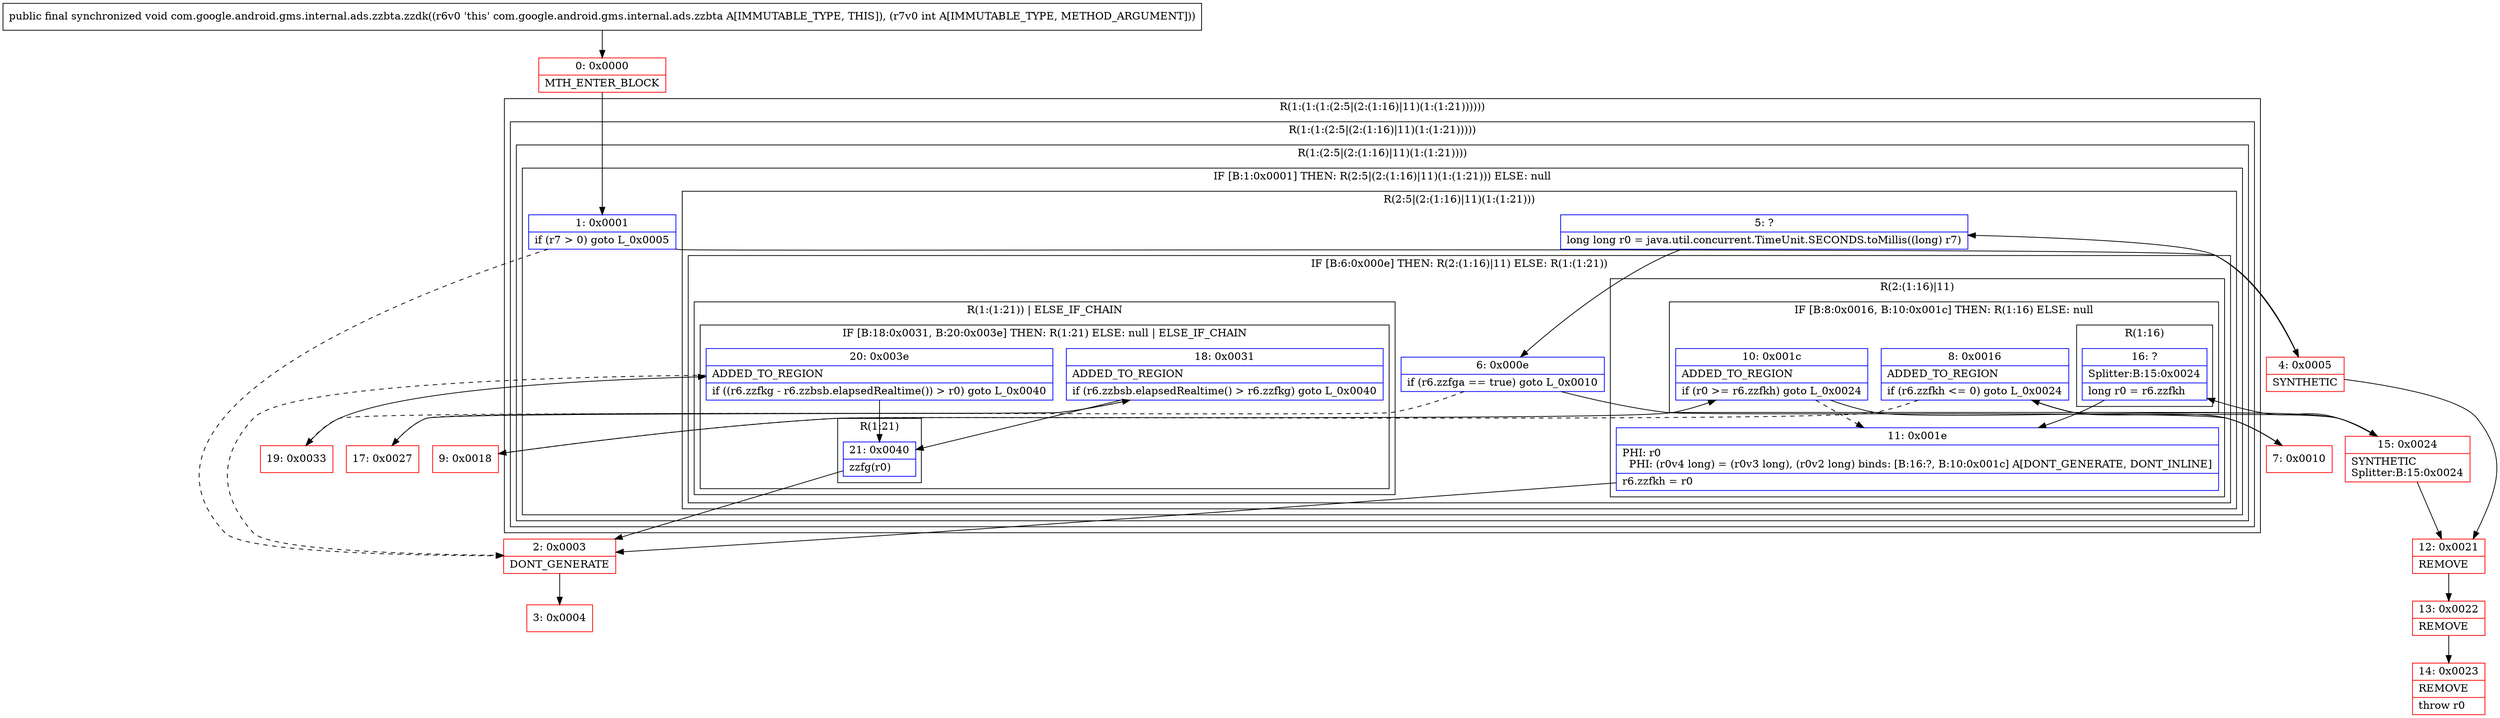 digraph "CFG forcom.google.android.gms.internal.ads.zzbta.zzdk(I)V" {
subgraph cluster_Region_681912991 {
label = "R(1:(1:(1:(2:5|(2:(1:16)|11)(1:(1:21))))))";
node [shape=record,color=blue];
subgraph cluster_Region_1234248387 {
label = "R(1:(1:(2:5|(2:(1:16)|11)(1:(1:21)))))";
node [shape=record,color=blue];
subgraph cluster_Region_1172951103 {
label = "R(1:(2:5|(2:(1:16)|11)(1:(1:21))))";
node [shape=record,color=blue];
subgraph cluster_IfRegion_976456611 {
label = "IF [B:1:0x0001] THEN: R(2:5|(2:(1:16)|11)(1:(1:21))) ELSE: null";
node [shape=record,color=blue];
Node_1 [shape=record,label="{1\:\ 0x0001|if (r7 \> 0) goto L_0x0005\l}"];
subgraph cluster_Region_464258743 {
label = "R(2:5|(2:(1:16)|11)(1:(1:21)))";
node [shape=record,color=blue];
Node_5 [shape=record,label="{5\:\ ?|long long r0 = java.util.concurrent.TimeUnit.SECONDS.toMillis((long) r7)\l}"];
subgraph cluster_IfRegion_1002684328 {
label = "IF [B:6:0x000e] THEN: R(2:(1:16)|11) ELSE: R(1:(1:21))";
node [shape=record,color=blue];
Node_6 [shape=record,label="{6\:\ 0x000e|if (r6.zzfga == true) goto L_0x0010\l}"];
subgraph cluster_Region_1425711505 {
label = "R(2:(1:16)|11)";
node [shape=record,color=blue];
subgraph cluster_IfRegion_888197108 {
label = "IF [B:8:0x0016, B:10:0x001c] THEN: R(1:16) ELSE: null";
node [shape=record,color=blue];
Node_8 [shape=record,label="{8\:\ 0x0016|ADDED_TO_REGION\l|if (r6.zzfkh \<= 0) goto L_0x0024\l}"];
Node_10 [shape=record,label="{10\:\ 0x001c|ADDED_TO_REGION\l|if (r0 \>= r6.zzfkh) goto L_0x0024\l}"];
subgraph cluster_Region_34190358 {
label = "R(1:16)";
node [shape=record,color=blue];
Node_16 [shape=record,label="{16\:\ ?|Splitter:B:15:0x0024\l|long r0 = r6.zzfkh\l}"];
}
}
Node_11 [shape=record,label="{11\:\ 0x001e|PHI: r0 \l  PHI: (r0v4 long) = (r0v3 long), (r0v2 long) binds: [B:16:?, B:10:0x001c] A[DONT_GENERATE, DONT_INLINE]\l|r6.zzfkh = r0\l}"];
}
subgraph cluster_Region_2063865129 {
label = "R(1:(1:21)) | ELSE_IF_CHAIN\l";
node [shape=record,color=blue];
subgraph cluster_IfRegion_1627268342 {
label = "IF [B:18:0x0031, B:20:0x003e] THEN: R(1:21) ELSE: null | ELSE_IF_CHAIN\l";
node [shape=record,color=blue];
Node_18 [shape=record,label="{18\:\ 0x0031|ADDED_TO_REGION\l|if (r6.zzbsb.elapsedRealtime() \> r6.zzfkg) goto L_0x0040\l}"];
Node_20 [shape=record,label="{20\:\ 0x003e|ADDED_TO_REGION\l|if ((r6.zzfkg \- r6.zzbsb.elapsedRealtime()) \> r0) goto L_0x0040\l}"];
subgraph cluster_Region_454828000 {
label = "R(1:21)";
node [shape=record,color=blue];
Node_21 [shape=record,label="{21\:\ 0x0040|zzfg(r0)\l}"];
}
}
}
}
}
}
}
}
}
Node_0 [shape=record,color=red,label="{0\:\ 0x0000|MTH_ENTER_BLOCK\l}"];
Node_2 [shape=record,color=red,label="{2\:\ 0x0003|DONT_GENERATE\l}"];
Node_3 [shape=record,color=red,label="{3\:\ 0x0004}"];
Node_4 [shape=record,color=red,label="{4\:\ 0x0005|SYNTHETIC\l}"];
Node_7 [shape=record,color=red,label="{7\:\ 0x0010}"];
Node_9 [shape=record,color=red,label="{9\:\ 0x0018}"];
Node_12 [shape=record,color=red,label="{12\:\ 0x0021|REMOVE\l}"];
Node_13 [shape=record,color=red,label="{13\:\ 0x0022|REMOVE\l}"];
Node_14 [shape=record,color=red,label="{14\:\ 0x0023|REMOVE\l|throw r0\l}"];
Node_15 [shape=record,color=red,label="{15\:\ 0x0024|SYNTHETIC\lSplitter:B:15:0x0024\l}"];
Node_17 [shape=record,color=red,label="{17\:\ 0x0027}"];
Node_19 [shape=record,color=red,label="{19\:\ 0x0033}"];
MethodNode[shape=record,label="{public final synchronized void com.google.android.gms.internal.ads.zzbta.zzdk((r6v0 'this' com.google.android.gms.internal.ads.zzbta A[IMMUTABLE_TYPE, THIS]), (r7v0 int A[IMMUTABLE_TYPE, METHOD_ARGUMENT])) }"];
MethodNode -> Node_0;
Node_1 -> Node_2[style=dashed];
Node_1 -> Node_4;
Node_5 -> Node_6;
Node_6 -> Node_7;
Node_6 -> Node_17[style=dashed];
Node_8 -> Node_9[style=dashed];
Node_8 -> Node_15;
Node_10 -> Node_11[style=dashed];
Node_10 -> Node_15;
Node_16 -> Node_11;
Node_11 -> Node_2;
Node_18 -> Node_19[style=dashed];
Node_18 -> Node_21;
Node_20 -> Node_2[style=dashed];
Node_20 -> Node_21;
Node_21 -> Node_2;
Node_0 -> Node_1;
Node_2 -> Node_3;
Node_4 -> Node_5;
Node_4 -> Node_12;
Node_7 -> Node_8;
Node_9 -> Node_10;
Node_12 -> Node_13;
Node_13 -> Node_14;
Node_15 -> Node_16;
Node_15 -> Node_12;
Node_17 -> Node_18;
Node_19 -> Node_20;
}


